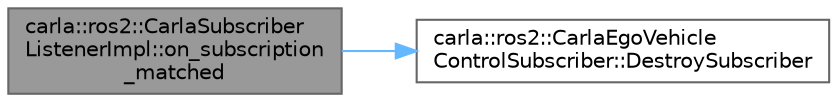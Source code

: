 digraph "carla::ros2::CarlaSubscriberListenerImpl::on_subscription_matched"
{
 // INTERACTIVE_SVG=YES
 // LATEX_PDF_SIZE
  bgcolor="transparent";
  edge [fontname=Helvetica,fontsize=10,labelfontname=Helvetica,labelfontsize=10];
  node [fontname=Helvetica,fontsize=10,shape=box,height=0.2,width=0.4];
  rankdir="LR";
  Node1 [id="Node000001",label="carla::ros2::CarlaSubscriber\lListenerImpl::on_subscription\l_matched",height=0.2,width=0.4,color="gray40", fillcolor="grey60", style="filled", fontcolor="black",tooltip=" "];
  Node1 -> Node2 [id="edge1_Node000001_Node000002",color="steelblue1",style="solid",tooltip=" "];
  Node2 [id="Node000002",label="carla::ros2::CarlaEgoVehicle\lControlSubscriber::DestroySubscriber",height=0.2,width=0.4,color="grey40", fillcolor="white", style="filled",URL="$df/d99/classcarla_1_1ros2_1_1CarlaEgoVehicleControlSubscriber.html#ad86aa5ed0f179bea0727b4badbb5aee7",tooltip=" "];
}

